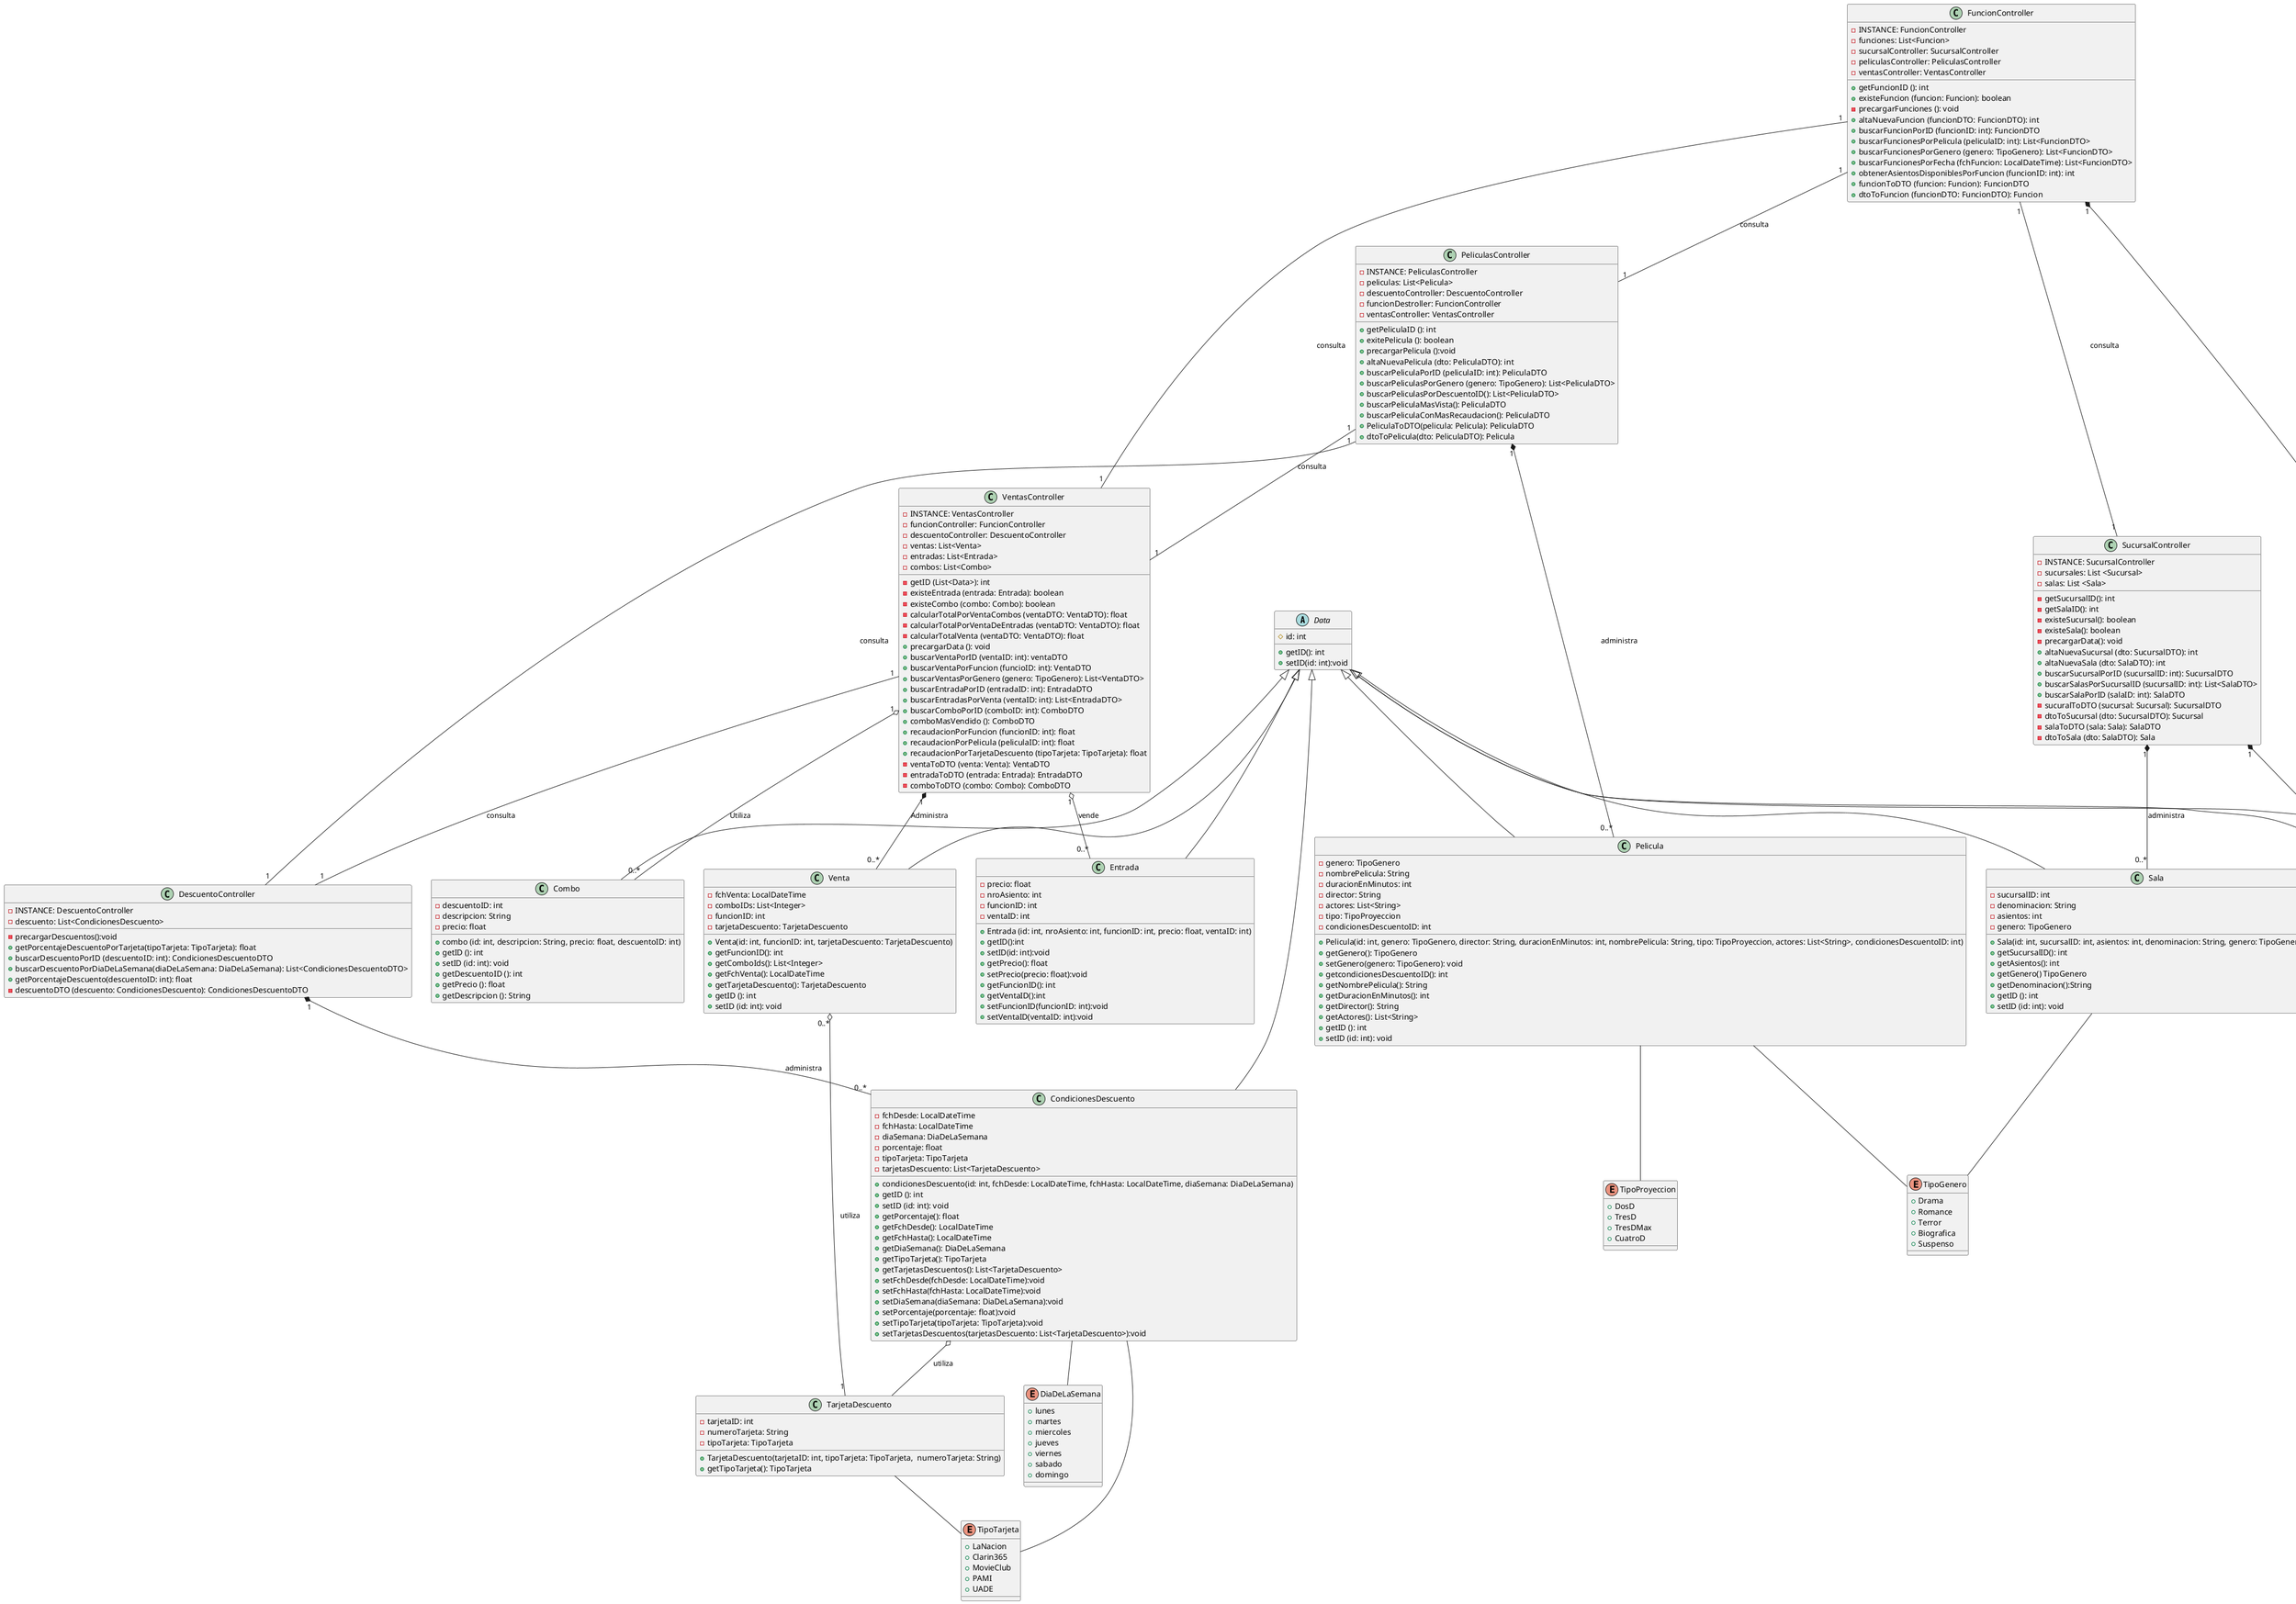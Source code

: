 @startuml

abstract class Data {
#id: int
+getID(): int
+setID(id: int):void
}

class Funcion extends Data{
-peliculaID: int
-horario: String
-fecha: LocalDateTime
-salaID: int
+getID (): int
+setID (id: int): void
+getPeliculaID():int
+getFecha(): LocalDateTime
+getHorario(): String
+getsalaID(): int
}

class CondicionesDescuento extends Data{
-fchDesde: LocalDateTime
-fchHasta: LocalDateTime
-diaSemana: DiaDeLaSemana
-porcentaje: float
-tipoTarjeta: TipoTarjeta
-tarjetasDescuento: List<TarjetaDescuento>
+condicionesDescuento(id: int, fchDesde: LocalDateTime, fchHasta: LocalDateTime, diaSemana: DiaDeLaSemana)
+getID (): int
+setID (id: int): void
+getPorcentaje(): float
+getFchDesde(): LocalDateTime
+getFchHasta(): LocalDateTime
+getDiaSemana(): DiaDeLaSemana
+getTipoTarjeta(): TipoTarjeta
+getTarjetasDescuentos(): List<TarjetaDescuento>
+setFchDesde(fchDesde: LocalDateTime):void
+setFchHasta(fchHasta: LocalDateTime):void
+setDiaSemana(diaSemana: DiaDeLaSemana):void
+setPorcentaje(porcentaje: float):void
+setTipoTarjeta(tipoTarjeta: TipoTarjeta):void
+setTarjetasDescuentos(tarjetasDescuento: List<TarjetaDescuento>):void
}

class TarjetaDescuento {
-tarjetaID: int
-numeroTarjeta: String
-tipoTarjeta: TipoTarjeta
+TarjetaDescuento(tarjetaID: int, tipoTarjeta: TipoTarjeta,  numeroTarjeta: String)
+getTipoTarjeta(): TipoTarjeta
}

class Combo extends Data {
-descuentoID: int
-descripcion: String
-precio: float
+combo (id: int, descripcion: String, precio: float, descuentoID: int)
+getID (): int
+setID (id: int): void
+getDescuentoID (): int
+getPrecio (): float
+getDescripcion (): String
}

class Venta extends Data{
-fchVenta: LocalDateTime
-comboIDs: List<Integer>
-funcionID: int
-tarjetaDescuento: TarjetaDescuento
+Venta(id: int, funcionID: int, tarjetaDescuento: TarjetaDescuento)
+getFuncionID(): int
+getComboIds(): List<Integer>
+getFchVenta(): LocalDateTime
+getTarjetaDescuento(): TarjetaDescuento
+getID (): int
+setID (id: int): void
}

class Pelicula extends Data{
-genero: TipoGenero
-nombrePelicula: String
-duracionEnMinutos: int
-director: String
-actores: List<String>
-tipo: TipoProyeccion
-condicionesDescuentoID: int

+Pelicula(id: int, genero: TipoGenero, director: String, duracionEnMinutos: int, nombrePelicula: String, tipo: TipoProyeccion, actores: List<String>, condicionesDescuentoID: int)
+getGenero(): TipoGenero
+setGenero(genero: TipoGenero): void
+getcondicionesDescuentoID(): int
+getNombrePelicula(): String
+getDuracionEnMinutos(): int
+getDirector(): String
+getActores(): List<String>
+getID (): int
+setID (id: int): void
}

class Sala extends Data{
-sucursalID: int
-denominacion: String
-asientos: int
-genero: TipoGenero
+Sala(id: int, sucursalID: int, asientos: int, denominacion: String, genero: TipoGenero)
+getSucursalID(): int
+getAsientos(): int
+getGenero() TipoGenero
+getDenominacion():String
+getID (): int
+setID (id: int): void
}

enum DiaDeLaSemana {
+lunes
+martes
+miercoles
+jueves
+viernes
+sabado
+domingo
}

enum TipoGenero {
+Drama
+Romance
+Terror
+Biografica
+Suspenso
}

enum TipoProyeccion {
+DosD
+TresD
+TresDMax
+CuatroD
}

enum TipoTarjeta {
+LaNacion
+Clarin365
+MovieClub
+PAMI
+UADE
}

class Entrada extends Data{
-precio: float
-nroAsiento: int
-funcionID: int
-ventaID: int
+Entrada (id: int, nroAsiento: int, funcionID: int, precio: float, ventaID: int)
+getID():int
+setID(id: int):void
+getPrecio(): float
+setPrecio(precio: float):void
+getFuncionID(): int
+getVentaID():int
+setFuncionID(funcionID: int):void
+setVentaID(ventaID: int):void
}

class Sucursal extends Data{
-denominacion: String
-direccion: String
+Sucursal (id: int, denominacion: String, direccion: String)
+getID():int
+setID(id: int):void
+getDenominacion(): String
+getDireccion(): String
}

class VentasController {
-INSTANCE: VentasController
-funcionController: FuncionController
-descuentoController: DescuentoController
-ventas: List<Venta>
-entradas: List<Entrada>
-combos: List<Combo>
-getID (List<Data>): int
-existeEntrada (entrada: Entrada): boolean
-existeCombo (combo: Combo): boolean
-calcularTotalPorVentaCombos (ventaDTO: VentaDTO): float
-calcularTotalPorVentaDeEntradas (ventaDTO: VentaDTO): float
-calcularTotalVenta (ventaDTO: VentaDTO): float
+precargarData (): void
+buscarVentaPorID (ventaID: int): ventaDTO
+buscarVentaPorFuncion (funcioID: int): VentaDTO
+buscarVentasPorGenero (genero: TipoGenero): List<VentaDTO>
+buscarEntradaPorID (entradaID: int): EntradaDTO
+buscarEntradasPorVenta (ventaID: int): List<EntradaDTO>
+buscarComboPorID (comboID: int): ComboDTO
+comboMasVendido (): ComboDTO
+recaudacionPorFuncion (funcionID: int): float
+recaudacionPorPelicula (peliculaID: int): float
+recaudacionPorTarjetaDescuento (tipoTarjeta: TipoTarjeta): float
-ventaToDTO (venta: Venta): VentaDTO
-entradaToDTO (entrada: Entrada): EntradaDTO
-comboToDTO (combo: Combo): ComboDTO
}

class FuncionController {
-INSTANCE: FuncionController
-funciones: List<Funcion>
-sucursalController: SucursalController
-peliculasController: PeliculasController
-ventasController: VentasController

+getFuncionID (): int
+existeFuncion (funcion: Funcion): boolean
-precargarFunciones (): void
+altaNuevaFuncion (funcionDTO: FuncionDTO): int
+buscarFuncionPorID (funcionID: int): FuncionDTO
+buscarFuncionesPorPelicula (peliculaID: int): List<FuncionDTO>
+buscarFuncionesPorGenero (genero: TipoGenero): List<FuncionDTO>
+buscarFuncionesPorFecha (fchFuncion: LocalDateTime): List<FuncionDTO>
+obtenerAsientosDisponiblesPorFuncion (funcionID: int): int
+funcionToDTO (funcion: Funcion): FuncionDTO
+dtoToFuncion (funcionDTO: FuncionDTO): Funcion
}

class SucursalController {
-INSTANCE: SucursalController
-sucursales: List <Sucursal>
-salas: List <Sala>
-getSucursalID(): int
-getSalaID(): int
-existeSucursal(): boolean
-existeSala(): boolean
-precargarData(): void
+altaNuevaSucursal (dto: SucursalDTO): int
+altaNuevaSala (dto: SalaDTO): int
+buscarSucursalPorID (sucursalID: int): SucursalDTO
+buscarSalasPorSucursalID (sucursalID: int): List<SalaDTO>
+buscarSalaPorID (salaID: int): SalaDTO
-sucuralToDTO (sucursal: Sucursal): SucursalDTO
-dtoToSucursal (dto: SucursalDTO): Sucursal
-salaToDTO (sala: Sala): SalaDTO
-dtoToSala (dto: SalaDTO): Sala
}

class DescuentoController {
-INSTANCE: DescuentoController
-descuento: List<CondicionesDescuento>
-precargarDescuentos():void
+getPorcentajeDescuentoPorTarjeta(tipoTarjeta: TipoTarjeta): float
+buscarDescuentoPorID (descuentoID: int): CondicionesDescuentoDTO
+buscarDescuentoPorDiaDeLaSemana(diaDeLaSemana: DiaDeLaSemana): List<CondicionesDescuentoDTO>
+getPorcentajeDescuento(descuentoID: int): float
-descuentoDTO (descuento: CondicionesDescuento): CondicionesDescuentoDTO
}

class PeliculasController {
-INSTANCE: PeliculasController
-peliculas: List<Pelicula>
-descuentoController: DescuentoController
-funcionDestroller: FuncionController
-ventasController: VentasController
+getPeliculaID (): int
+exitePelicula (): boolean
+precargarPelicula ():void
+altaNuevaPelicula (dto: PeliculaDTO): int
+buscarPeliculaPorID (peliculaID: int): PeliculaDTO
+buscarPeliculasPorGenero (genero: TipoGenero): List<PeliculaDTO>
+buscarPeliculasPorDescuentoID(): List<PeliculaDTO>
+buscarPeliculaMasVista(): PeliculaDTO
+buscarPeliculaConMasRecaudacion(): PeliculaDTO
+PeliculaToDTO(pelicula: Pelicula): PeliculaDTO
+dtoToPelicula(dto: PeliculaDTO): Pelicula
}

CondicionesDescuento -- TipoTarjeta
CondicionesDescuento o-- TarjetaDescuento : utiliza
CondicionesDescuento -- DiaDeLaSemana

TarjetaDescuento -- TipoTarjeta

Venta "0..*" o-- "1" TarjetaDescuento :  utiliza

Pelicula -- TipoGenero
Pelicula -- TipoProyeccion

Sala -- TipoGenero

FuncionController "1" *-- "0..*" Funcion : administra
FuncionController "1" -- "1"  SucursalController: consulta
FuncionController "1" -- "1"  PeliculasController : consulta

DescuentoController "1" *-- "0..*" CondicionesDescuento : administra

PeliculasController "1" *-- "0..*" Pelicula : administra
PeliculasController "1" -- "1" DescuentoController : consulta
PeliculasController "1" -- "1" VentasController : consulta

VentasController "1" *-- "0..*" Venta : Administra
VentasController "1" o-- "0..*" Entrada : vende
VentasController "1" o-- "0..*" Combo : Utiliza
VentasController "1" -- "1" FuncionController : consulta
VentasController "1" -- "1" DescuentoController : consulta

SucursalController "1" *-- "0..*" Sucursal : administra
SucursalController "1" *-- "0..*" Sala : administra

@enduml